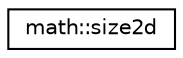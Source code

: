digraph "Graphical Class Hierarchy"
{
  edge [fontname="Helvetica",fontsize="10",labelfontname="Helvetica",labelfontsize="10"];
  node [fontname="Helvetica",fontsize="10",shape=record];
  rankdir="LR";
  Node0 [label="math::size2d",height=0.2,width=0.4,color="black", fillcolor="white", style="filled",URL="$structmath_1_1size2d.html"];
}
